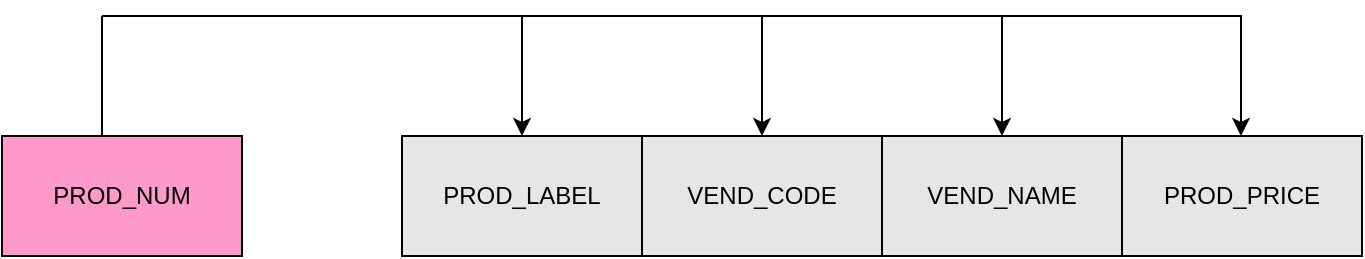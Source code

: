<mxfile version="18.0.6" type="device"><diagram id="nD0Vh9AGuRY1xvqhnk9S" name="Page-1"><mxGraphModel dx="1422" dy="865" grid="1" gridSize="10" guides="1" tooltips="1" connect="1" arrows="1" fold="1" page="1" pageScale="1" pageWidth="850" pageHeight="1100" math="0" shadow="0"><root><mxCell id="0"/><mxCell id="1" parent="0"/><mxCell id="w2bIEXXXNR0-XdHZG5Xg-2" value="PROD_LABEL" style="rounded=0;whiteSpace=wrap;html=1;fillColor=#E6E6E6;" vertex="1" parent="1"><mxGeometry x="360" y="180" width="120" height="60" as="geometry"/></mxCell><mxCell id="w2bIEXXXNR0-XdHZG5Xg-3" value="VEND_CODE" style="rounded=0;whiteSpace=wrap;html=1;fillColor=#E6E6E6;" vertex="1" parent="1"><mxGeometry x="480" y="180" width="120" height="60" as="geometry"/></mxCell><mxCell id="w2bIEXXXNR0-XdHZG5Xg-4" value="VEND_NAME" style="rounded=0;whiteSpace=wrap;html=1;fillColor=#E6E6E6;" vertex="1" parent="1"><mxGeometry x="600" y="180" width="120" height="60" as="geometry"/></mxCell><mxCell id="w2bIEXXXNR0-XdHZG5Xg-5" value="PROD_NUM" style="rounded=0;whiteSpace=wrap;html=1;fillColor=#FF99CC;" vertex="1" parent="1"><mxGeometry x="160" y="180" width="120" height="60" as="geometry"/></mxCell><mxCell id="w2bIEXXXNR0-XdHZG5Xg-7" value="PROD_PRICE" style="rounded=0;whiteSpace=wrap;html=1;fillColor=#E6E6E6;" vertex="1" parent="1"><mxGeometry x="720" y="180" width="120" height="60" as="geometry"/></mxCell><mxCell id="w2bIEXXXNR0-XdHZG5Xg-16" value="" style="endArrow=classic;html=1;rounded=0;entryX=0.5;entryY=0;entryDx=0;entryDy=0;" edge="1" parent="1" target="w2bIEXXXNR0-XdHZG5Xg-2"><mxGeometry width="50" height="50" relative="1" as="geometry"><mxPoint x="420" y="120" as="sourcePoint"/><mxPoint x="440" y="160" as="targetPoint"/></mxGeometry></mxCell><mxCell id="w2bIEXXXNR0-XdHZG5Xg-17" value="" style="endArrow=classic;html=1;rounded=0;entryX=0.5;entryY=0;entryDx=0;entryDy=0;" edge="1" parent="1" target="w2bIEXXXNR0-XdHZG5Xg-3"><mxGeometry width="50" height="50" relative="1" as="geometry"><mxPoint x="540" y="120" as="sourcePoint"/><mxPoint x="430" y="190" as="targetPoint"/></mxGeometry></mxCell><mxCell id="w2bIEXXXNR0-XdHZG5Xg-18" value="" style="endArrow=classic;html=1;rounded=0;entryX=0.5;entryY=0;entryDx=0;entryDy=0;" edge="1" parent="1" target="w2bIEXXXNR0-XdHZG5Xg-4"><mxGeometry width="50" height="50" relative="1" as="geometry"><mxPoint x="660" y="120" as="sourcePoint"/><mxPoint x="440" y="200" as="targetPoint"/></mxGeometry></mxCell><mxCell id="w2bIEXXXNR0-XdHZG5Xg-19" value="" style="endArrow=classic;html=1;rounded=0;entryX=0.5;entryY=0;entryDx=0;entryDy=0;" edge="1" parent="1"><mxGeometry width="50" height="50" relative="1" as="geometry"><mxPoint x="779.5" y="120" as="sourcePoint"/><mxPoint x="779.5" y="180" as="targetPoint"/></mxGeometry></mxCell><mxCell id="w2bIEXXXNR0-XdHZG5Xg-21" value="" style="endArrow=none;html=1;rounded=0;" edge="1" parent="1"><mxGeometry width="50" height="50" relative="1" as="geometry"><mxPoint x="780" y="120" as="sourcePoint"/><mxPoint x="210" y="120" as="targetPoint"/></mxGeometry></mxCell><mxCell id="w2bIEXXXNR0-XdHZG5Xg-22" value="" style="endArrow=none;html=1;rounded=0;exitX=0.75;exitY=0;exitDx=0;exitDy=0;" edge="1" parent="1"><mxGeometry width="50" height="50" relative="1" as="geometry"><mxPoint x="210" y="180" as="sourcePoint"/><mxPoint x="210" y="120" as="targetPoint"/></mxGeometry></mxCell></root></mxGraphModel></diagram></mxfile>